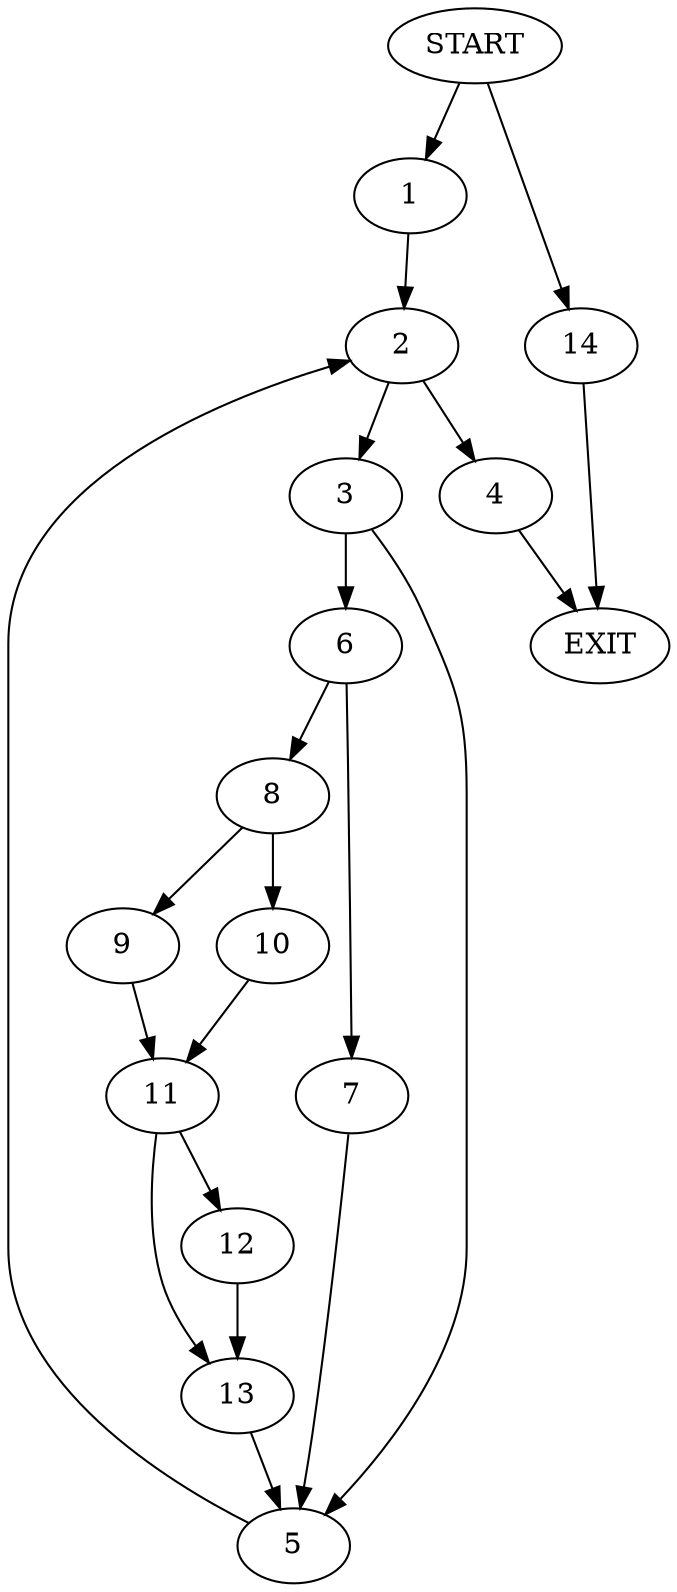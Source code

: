digraph {
0 [label="START"]
15 [label="EXIT"]
0 -> 1
1 -> 2
2 -> 3
2 -> 4
3 -> 5
3 -> 6
4 -> 15
5 -> 2
6 -> 7
6 -> 8
8 -> 9
8 -> 10
7 -> 5
9 -> 11
10 -> 11
11 -> 12
11 -> 13
13 -> 5
12 -> 13
0 -> 14
14 -> 15
}
